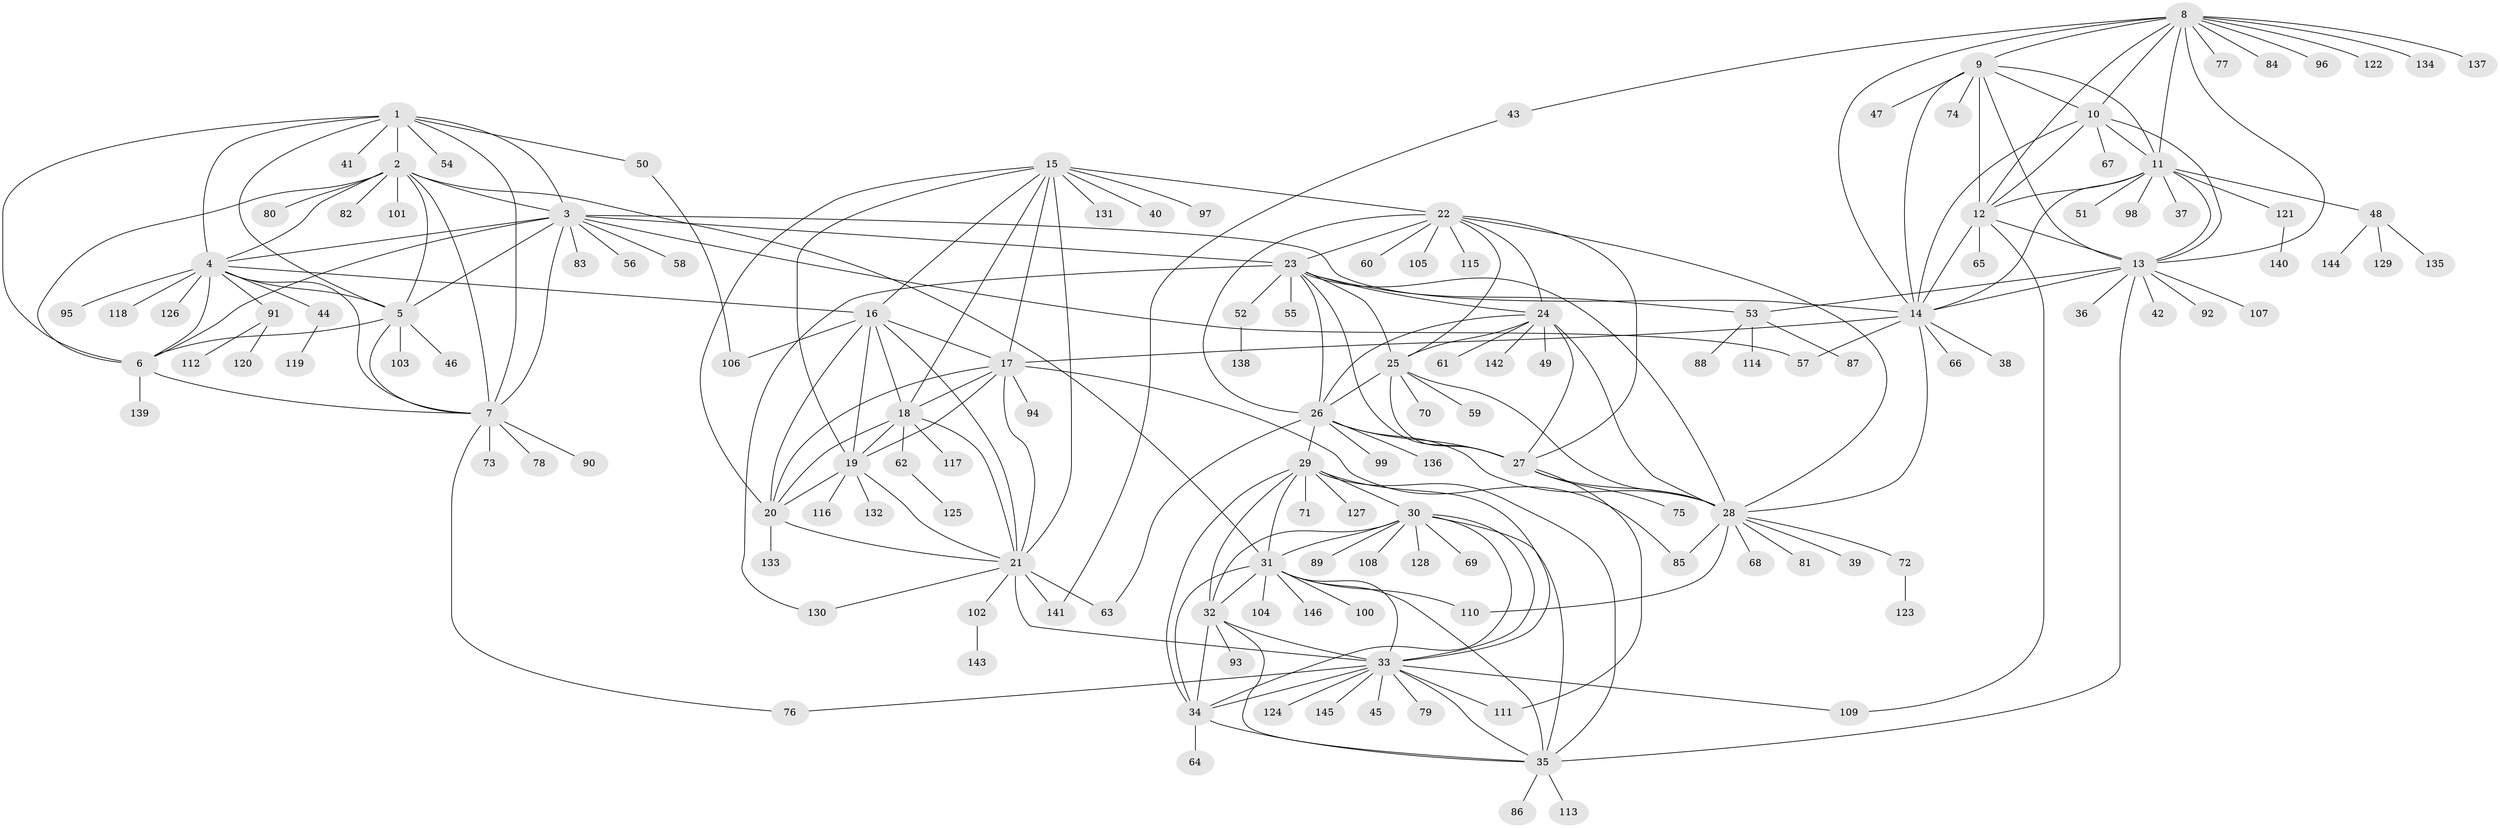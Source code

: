 // Generated by graph-tools (version 1.1) at 2025/26/03/09/25 03:26:46]
// undirected, 146 vertices, 237 edges
graph export_dot {
graph [start="1"]
  node [color=gray90,style=filled];
  1;
  2;
  3;
  4;
  5;
  6;
  7;
  8;
  9;
  10;
  11;
  12;
  13;
  14;
  15;
  16;
  17;
  18;
  19;
  20;
  21;
  22;
  23;
  24;
  25;
  26;
  27;
  28;
  29;
  30;
  31;
  32;
  33;
  34;
  35;
  36;
  37;
  38;
  39;
  40;
  41;
  42;
  43;
  44;
  45;
  46;
  47;
  48;
  49;
  50;
  51;
  52;
  53;
  54;
  55;
  56;
  57;
  58;
  59;
  60;
  61;
  62;
  63;
  64;
  65;
  66;
  67;
  68;
  69;
  70;
  71;
  72;
  73;
  74;
  75;
  76;
  77;
  78;
  79;
  80;
  81;
  82;
  83;
  84;
  85;
  86;
  87;
  88;
  89;
  90;
  91;
  92;
  93;
  94;
  95;
  96;
  97;
  98;
  99;
  100;
  101;
  102;
  103;
  104;
  105;
  106;
  107;
  108;
  109;
  110;
  111;
  112;
  113;
  114;
  115;
  116;
  117;
  118;
  119;
  120;
  121;
  122;
  123;
  124;
  125;
  126;
  127;
  128;
  129;
  130;
  131;
  132;
  133;
  134;
  135;
  136;
  137;
  138;
  139;
  140;
  141;
  142;
  143;
  144;
  145;
  146;
  1 -- 2;
  1 -- 3;
  1 -- 4;
  1 -- 5;
  1 -- 6;
  1 -- 7;
  1 -- 41;
  1 -- 50;
  1 -- 54;
  2 -- 3;
  2 -- 4;
  2 -- 5;
  2 -- 6;
  2 -- 7;
  2 -- 31;
  2 -- 80;
  2 -- 82;
  2 -- 101;
  3 -- 4;
  3 -- 5;
  3 -- 6;
  3 -- 7;
  3 -- 14;
  3 -- 23;
  3 -- 56;
  3 -- 57;
  3 -- 58;
  3 -- 83;
  4 -- 5;
  4 -- 6;
  4 -- 7;
  4 -- 16;
  4 -- 44;
  4 -- 91;
  4 -- 95;
  4 -- 118;
  4 -- 126;
  5 -- 6;
  5 -- 7;
  5 -- 46;
  5 -- 103;
  6 -- 7;
  6 -- 139;
  7 -- 73;
  7 -- 76;
  7 -- 78;
  7 -- 90;
  8 -- 9;
  8 -- 10;
  8 -- 11;
  8 -- 12;
  8 -- 13;
  8 -- 14;
  8 -- 43;
  8 -- 77;
  8 -- 84;
  8 -- 96;
  8 -- 122;
  8 -- 134;
  8 -- 137;
  9 -- 10;
  9 -- 11;
  9 -- 12;
  9 -- 13;
  9 -- 14;
  9 -- 47;
  9 -- 74;
  10 -- 11;
  10 -- 12;
  10 -- 13;
  10 -- 14;
  10 -- 67;
  11 -- 12;
  11 -- 13;
  11 -- 14;
  11 -- 37;
  11 -- 48;
  11 -- 51;
  11 -- 98;
  11 -- 121;
  12 -- 13;
  12 -- 14;
  12 -- 65;
  12 -- 109;
  13 -- 14;
  13 -- 35;
  13 -- 36;
  13 -- 42;
  13 -- 53;
  13 -- 92;
  13 -- 107;
  14 -- 17;
  14 -- 28;
  14 -- 38;
  14 -- 57;
  14 -- 66;
  15 -- 16;
  15 -- 17;
  15 -- 18;
  15 -- 19;
  15 -- 20;
  15 -- 21;
  15 -- 22;
  15 -- 40;
  15 -- 97;
  15 -- 131;
  16 -- 17;
  16 -- 18;
  16 -- 19;
  16 -- 20;
  16 -- 21;
  16 -- 106;
  17 -- 18;
  17 -- 19;
  17 -- 20;
  17 -- 21;
  17 -- 85;
  17 -- 94;
  18 -- 19;
  18 -- 20;
  18 -- 21;
  18 -- 62;
  18 -- 117;
  19 -- 20;
  19 -- 21;
  19 -- 116;
  19 -- 132;
  20 -- 21;
  20 -- 133;
  21 -- 33;
  21 -- 63;
  21 -- 102;
  21 -- 130;
  21 -- 141;
  22 -- 23;
  22 -- 24;
  22 -- 25;
  22 -- 26;
  22 -- 27;
  22 -- 28;
  22 -- 60;
  22 -- 105;
  22 -- 115;
  23 -- 24;
  23 -- 25;
  23 -- 26;
  23 -- 27;
  23 -- 28;
  23 -- 52;
  23 -- 53;
  23 -- 55;
  23 -- 130;
  24 -- 25;
  24 -- 26;
  24 -- 27;
  24 -- 28;
  24 -- 49;
  24 -- 61;
  24 -- 142;
  25 -- 26;
  25 -- 27;
  25 -- 28;
  25 -- 59;
  25 -- 70;
  26 -- 27;
  26 -- 28;
  26 -- 29;
  26 -- 63;
  26 -- 99;
  26 -- 136;
  27 -- 28;
  27 -- 75;
  27 -- 111;
  28 -- 39;
  28 -- 68;
  28 -- 72;
  28 -- 81;
  28 -- 85;
  28 -- 110;
  29 -- 30;
  29 -- 31;
  29 -- 32;
  29 -- 33;
  29 -- 34;
  29 -- 35;
  29 -- 71;
  29 -- 127;
  30 -- 31;
  30 -- 32;
  30 -- 33;
  30 -- 34;
  30 -- 35;
  30 -- 69;
  30 -- 89;
  30 -- 108;
  30 -- 128;
  31 -- 32;
  31 -- 33;
  31 -- 34;
  31 -- 35;
  31 -- 100;
  31 -- 104;
  31 -- 110;
  31 -- 146;
  32 -- 33;
  32 -- 34;
  32 -- 35;
  32 -- 93;
  33 -- 34;
  33 -- 35;
  33 -- 45;
  33 -- 76;
  33 -- 79;
  33 -- 109;
  33 -- 111;
  33 -- 124;
  33 -- 145;
  34 -- 35;
  34 -- 64;
  35 -- 86;
  35 -- 113;
  43 -- 141;
  44 -- 119;
  48 -- 129;
  48 -- 135;
  48 -- 144;
  50 -- 106;
  52 -- 138;
  53 -- 87;
  53 -- 88;
  53 -- 114;
  62 -- 125;
  72 -- 123;
  91 -- 112;
  91 -- 120;
  102 -- 143;
  121 -- 140;
}
